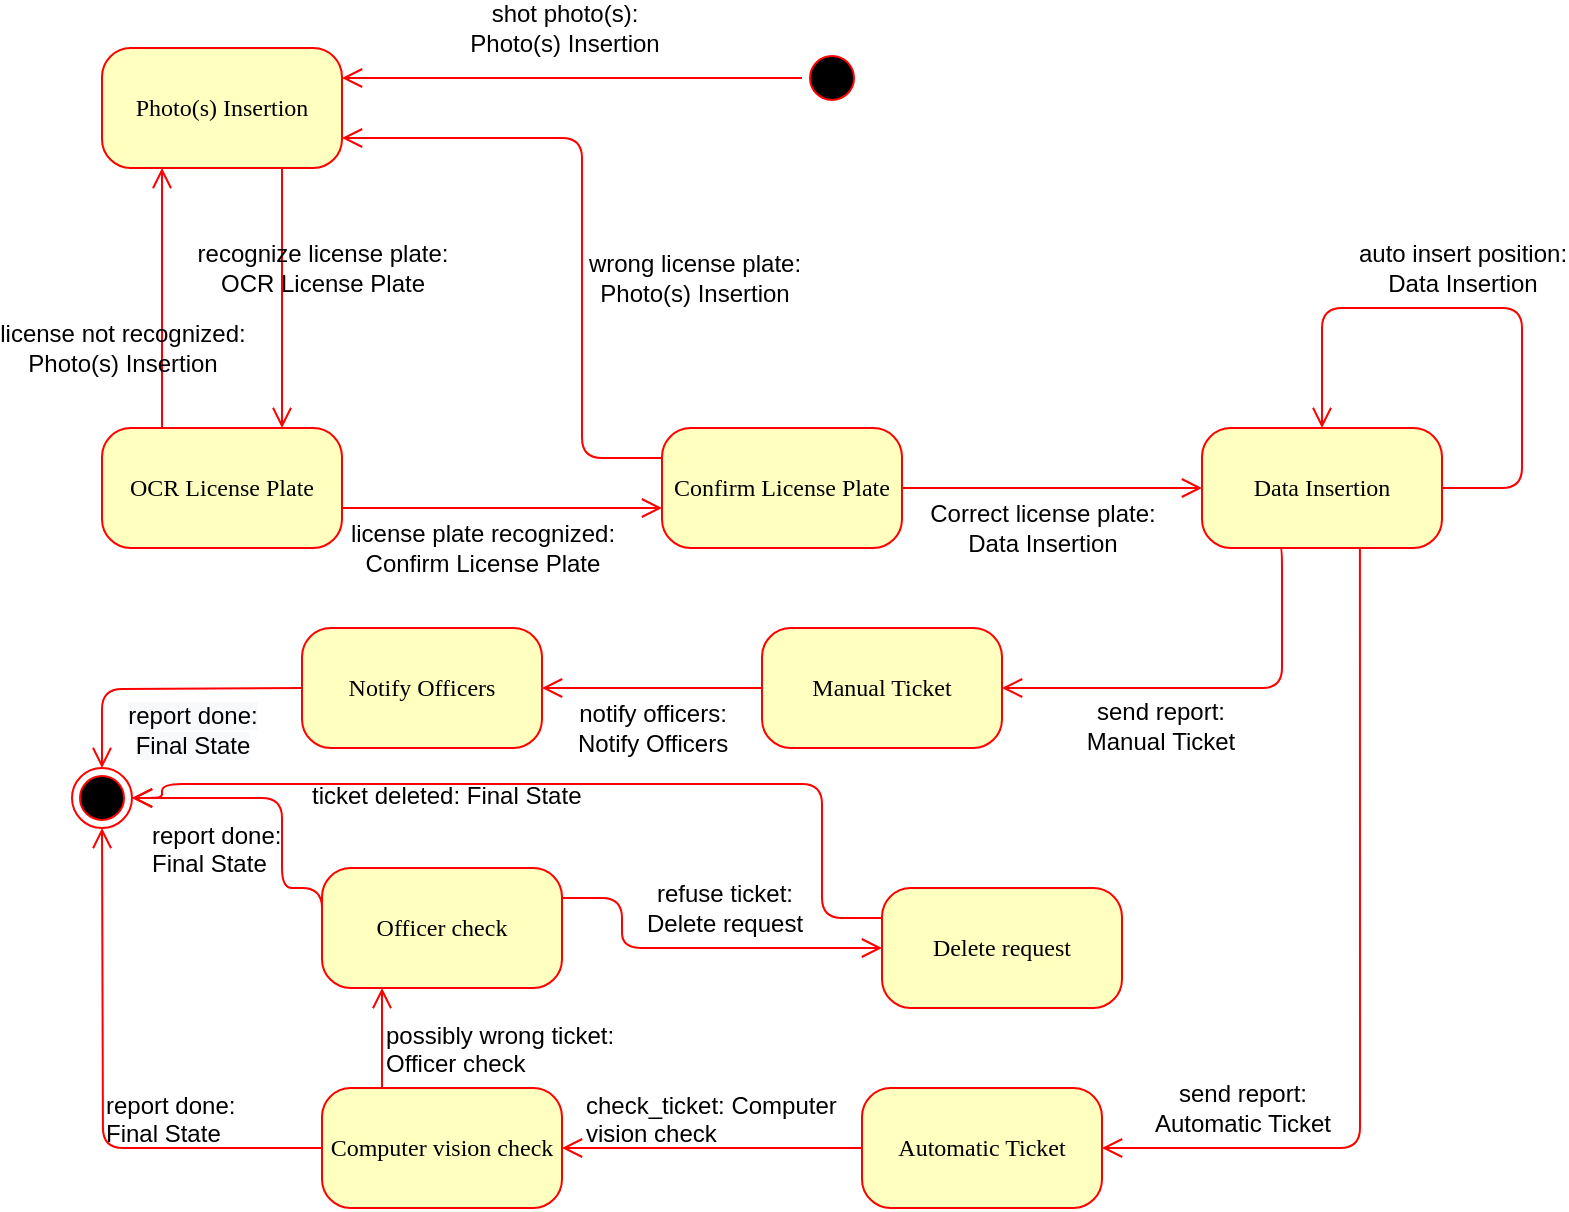 <mxfile version="12.2.6" type="device" pages="1"><diagram name="Page-1" id="58cdce13-f638-feb5-8d6f-7d28b1aa9fa0"><mxGraphModel dx="787" dy="448" grid="1" gridSize="10" guides="1" tooltips="1" connect="1" arrows="1" fold="1" page="1" pageScale="1" pageWidth="1100" pageHeight="850" background="#ffffff" math="0" shadow="0"><root><mxCell id="0"/><mxCell id="1" parent="0"/><mxCell id="382b91b5511bd0f7-1" value="" style="ellipse;html=1;shape=startState;fillColor=#000000;strokeColor=#ff0000;rounded=1;shadow=0;comic=0;labelBackgroundColor=none;fontFamily=Verdana;fontSize=12;fontColor=#000000;align=center;direction=south;" parent="1" vertex="1"><mxGeometry x="590" y="120" width="30" height="30" as="geometry"/></mxCell><mxCell id="382b91b5511bd0f7-5" value="OCR License Plate" style="rounded=1;whiteSpace=wrap;html=1;arcSize=24;fillColor=#ffffc0;strokeColor=#ff0000;shadow=0;comic=0;labelBackgroundColor=none;fontFamily=Verdana;fontSize=12;fontColor=#000000;align=center;" parent="1" vertex="1"><mxGeometry x="240" y="310" width="120" height="60" as="geometry"/></mxCell><mxCell id="382b91b5511bd0f7-6" value="Photo(s) Insertion" style="rounded=1;whiteSpace=wrap;html=1;arcSize=24;fillColor=#ffffc0;strokeColor=#ff0000;shadow=0;comic=0;labelBackgroundColor=none;fontFamily=Verdana;fontSize=12;fontColor=#000000;align=center;" parent="1" vertex="1"><mxGeometry x="240" y="120" width="120" height="60" as="geometry"/></mxCell><mxCell id="382b91b5511bd0f7-9" value="Data Insertion" style="rounded=1;whiteSpace=wrap;html=1;arcSize=24;fillColor=#ffffc0;strokeColor=#ff0000;shadow=0;comic=0;labelBackgroundColor=none;fontFamily=Verdana;fontSize=12;fontColor=#000000;align=center;" parent="1" vertex="1"><mxGeometry x="790" y="310" width="120" height="60" as="geometry"/></mxCell><mxCell id="382b91b5511bd0f7-10" value="Confirm License Plate" style="rounded=1;whiteSpace=wrap;html=1;arcSize=24;fillColor=#ffffc0;strokeColor=#ff0000;shadow=0;comic=0;labelBackgroundColor=none;fontFamily=Verdana;fontSize=12;fontColor=#000000;align=center;" parent="1" vertex="1"><mxGeometry x="520" y="310" width="120" height="60" as="geometry"/></mxCell><mxCell id="2a3bc250acf0617d-9" style="edgeStyle=orthogonalEdgeStyle;html=1;labelBackgroundColor=none;endArrow=open;endSize=8;strokeColor=#ff0000;fontFamily=Verdana;fontSize=12;align=left;entryX=1;entryY=0.25;entryDx=0;entryDy=0;" parent="1" source="382b91b5511bd0f7-1" target="382b91b5511bd0f7-6" edge="1"><mxGeometry relative="1" as="geometry"/></mxCell><mxCell id="ofe5F0DEnw2EiwNaxMWt-1" value="shot photo(s):&lt;br&gt;Photo(s) Insertion" style="text;html=1;resizable=0;points=[];align=center;verticalAlign=middle;labelBackgroundColor=#ffffff;" parent="2a3bc250acf0617d-9" vertex="1" connectable="0"><mxGeometry x="-0.169" y="2" relative="1" as="geometry"><mxPoint x="-24" y="-27" as="offset"/></mxGeometry></mxCell><mxCell id="2a3bc250acf0617d-10" style="edgeStyle=orthogonalEdgeStyle;html=1;labelBackgroundColor=none;endArrow=open;endSize=8;strokeColor=#ff0000;fontFamily=Verdana;fontSize=12;align=left;entryX=0.75;entryY=0;entryDx=0;entryDy=0;exitX=0.75;exitY=1;exitDx=0;exitDy=0;" parent="1" source="382b91b5511bd0f7-6" target="382b91b5511bd0f7-5" edge="1"><mxGeometry relative="1" as="geometry"><Array as="points"/></mxGeometry></mxCell><mxCell id="ofe5F0DEnw2EiwNaxMWt-2" value="recognize license plate:&lt;br&gt;OCR License Plate" style="text;html=1;resizable=0;points=[];align=center;verticalAlign=middle;labelBackgroundColor=none;" parent="2a3bc250acf0617d-10" vertex="1" connectable="0"><mxGeometry x="0.308" relative="1" as="geometry"><mxPoint x="20" y="-35" as="offset"/></mxGeometry></mxCell><mxCell id="2a3bc250acf0617d-12" style="edgeStyle=orthogonalEdgeStyle;html=1;exitX=0.25;exitY=0;entryX=0.25;entryY=1;labelBackgroundColor=none;endArrow=open;endSize=8;strokeColor=#ff0000;fontFamily=Verdana;fontSize=12;align=left;" parent="1" source="382b91b5511bd0f7-5" target="382b91b5511bd0f7-6" edge="1"><mxGeometry relative="1" as="geometry"/></mxCell><mxCell id="ofe5F0DEnw2EiwNaxMWt-3" value="license not recognized:&lt;br&gt;Photo(s) Insertion" style="text;html=1;resizable=0;points=[];align=center;verticalAlign=middle;labelBackgroundColor=none;" parent="2a3bc250acf0617d-12" vertex="1" connectable="0"><mxGeometry x="-0.292" y="3" relative="1" as="geometry"><mxPoint x="-17" y="6" as="offset"/></mxGeometry></mxCell><mxCell id="2a3bc250acf0617d-13" style="edgeStyle=orthogonalEdgeStyle;html=1;labelBackgroundColor=none;endArrow=open;endSize=8;strokeColor=#ff0000;fontFamily=Verdana;fontSize=12;align=left;" parent="1" edge="1"><mxGeometry relative="1" as="geometry"><mxPoint x="360" y="350" as="sourcePoint"/><mxPoint x="520" y="350" as="targetPoint"/><Array as="points"><mxPoint x="520" y="350"/></Array></mxGeometry></mxCell><mxCell id="ofe5F0DEnw2EiwNaxMWt-4" value="license plate recognized:&lt;br&gt;Confirm License Plate" style="text;html=1;resizable=0;points=[];align=center;verticalAlign=middle;labelBackgroundColor=#ffffff;" parent="2a3bc250acf0617d-13" vertex="1" connectable="0"><mxGeometry x="0.138" y="1" relative="1" as="geometry"><mxPoint x="-21" y="21" as="offset"/></mxGeometry></mxCell><mxCell id="2a3bc250acf0617d-14" style="edgeStyle=orthogonalEdgeStyle;html=1;exitX=0;exitY=0.25;entryX=1;entryY=0.75;labelBackgroundColor=none;endArrow=open;endSize=8;strokeColor=#ff0000;fontFamily=Verdana;fontSize=12;align=left;exitDx=0;exitDy=0;entryDx=0;entryDy=0;" parent="1" source="382b91b5511bd0f7-10" target="382b91b5511bd0f7-6" edge="1"><mxGeometry relative="1" as="geometry"><mxPoint x="560" y="245" as="targetPoint"/><Array as="points"><mxPoint x="480" y="325"/><mxPoint x="480" y="165"/></Array></mxGeometry></mxCell><mxCell id="ofe5F0DEnw2EiwNaxMWt-6" value="wrong license plate:&lt;br&gt;Photo(s) Insertion" style="text;html=1;resizable=0;points=[];align=center;verticalAlign=middle;labelBackgroundColor=none;" parent="2a3bc250acf0617d-14" vertex="1" connectable="0"><mxGeometry x="0.475" y="-4" relative="1" as="geometry"><mxPoint x="92" y="74" as="offset"/></mxGeometry></mxCell><mxCell id="2a3bc250acf0617d-15" style="edgeStyle=orthogonalEdgeStyle;html=1;exitX=1;exitY=0.5;entryX=0;entryY=0.5;labelBackgroundColor=none;endArrow=open;endSize=8;strokeColor=#ff0000;fontFamily=Verdana;fontSize=12;align=left;exitDx=0;exitDy=0;entryDx=0;entryDy=0;entryPerimeter=0;" parent="1" source="382b91b5511bd0f7-10" target="382b91b5511bd0f7-9" edge="1"><mxGeometry relative="1" as="geometry"/></mxCell><mxCell id="ofe5F0DEnw2EiwNaxMWt-7" value="Correct license plate:&lt;br&gt;Data Insertion" style="text;html=1;resizable=0;points=[];align=center;verticalAlign=middle;labelBackgroundColor=#ffffff;" parent="2a3bc250acf0617d-15" vertex="1" connectable="0"><mxGeometry x="-0.347" y="-2" relative="1" as="geometry"><mxPoint x="21" y="18" as="offset"/></mxGeometry></mxCell><mxCell id="ofe5F0DEnw2EiwNaxMWt-9" style="edgeStyle=orthogonalEdgeStyle;html=1;exitX=1;exitY=0.5;entryX=0.5;entryY=0;labelBackgroundColor=none;endArrow=open;endSize=8;strokeColor=#ff0000;fontFamily=Verdana;fontSize=12;align=left;exitDx=0;exitDy=0;entryDx=0;entryDy=0;" parent="1" source="382b91b5511bd0f7-9" target="382b91b5511bd0f7-9" edge="1"><mxGeometry relative="1" as="geometry"><mxPoint x="1010" y="370" as="sourcePoint"/><mxPoint x="850" y="195" as="targetPoint"/><Array as="points"><mxPoint x="950" y="340"/><mxPoint x="950" y="250"/><mxPoint x="850" y="250"/></Array></mxGeometry></mxCell><mxCell id="ofe5F0DEnw2EiwNaxMWt-10" value="auto insert position:&lt;br&gt;Data Insertion" style="text;html=1;resizable=0;points=[];align=center;verticalAlign=middle;labelBackgroundColor=none;" parent="ofe5F0DEnw2EiwNaxMWt-9" vertex="1" connectable="0"><mxGeometry x="0.475" y="-4" relative="1" as="geometry"><mxPoint x="54" y="-16" as="offset"/></mxGeometry></mxCell><mxCell id="ofe5F0DEnw2EiwNaxMWt-12" value="" style="ellipse;html=1;shape=endState;fillColor=#000000;strokeColor=#ff0000;rounded=1;shadow=0;comic=0;labelBackgroundColor=none;fontFamily=Verdana;fontSize=12;fontColor=#000000;align=center;" parent="1" vertex="1"><mxGeometry x="225" y="480" width="30" height="30" as="geometry"/></mxCell><mxCell id="ofe5F0DEnw2EiwNaxMWt-15" style="edgeStyle=orthogonalEdgeStyle;html=1;labelBackgroundColor=none;endArrow=open;endSize=8;strokeColor=#ff0000;fontFamily=Verdana;fontSize=12;align=left;exitX=0.658;exitY=1;exitDx=0;exitDy=0;exitPerimeter=0;entryX=1;entryY=0.5;entryDx=0;entryDy=0;" parent="1" source="382b91b5511bd0f7-9" edge="1" target="ofe5F0DEnw2EiwNaxMWt-18"><mxGeometry relative="1" as="geometry"><Array as="points"><mxPoint x="869" y="670"/></Array><mxPoint x="830" y="500" as="sourcePoint"/><mxPoint x="690" y="550" as="targetPoint"/></mxGeometry></mxCell><mxCell id="ofe5F0DEnw2EiwNaxMWt-19" value="send report:&lt;br&gt;Automatic Ticket" style="text;html=1;resizable=0;points=[];align=center;verticalAlign=middle;labelBackgroundColor=#ffffff;" parent="ofe5F0DEnw2EiwNaxMWt-15" vertex="1" connectable="0"><mxGeometry x="0.147" y="1" relative="1" as="geometry"><mxPoint x="-60" y="34" as="offset"/></mxGeometry></mxCell><mxCell id="ofe5F0DEnw2EiwNaxMWt-16" style="edgeStyle=orthogonalEdgeStyle;html=1;labelBackgroundColor=none;endArrow=open;endSize=8;strokeColor=#ff0000;fontFamily=Verdana;fontSize=12;align=left;exitX=0.325;exitY=1;exitDx=0;exitDy=0;exitPerimeter=0;" parent="1" source="382b91b5511bd0f7-9" edge="1"><mxGeometry relative="1" as="geometry"><Array as="points"><mxPoint x="830" y="370"/><mxPoint x="830" y="440"/></Array><mxPoint x="830" y="480" as="sourcePoint"/><mxPoint x="690" y="440" as="targetPoint"/></mxGeometry></mxCell><mxCell id="ofe5F0DEnw2EiwNaxMWt-17" value="Manual Ticket" style="rounded=1;whiteSpace=wrap;html=1;arcSize=24;fillColor=#ffffc0;strokeColor=#ff0000;shadow=0;comic=0;labelBackgroundColor=none;fontFamily=Verdana;fontSize=12;fontColor=#000000;align=center;" parent="1" vertex="1"><mxGeometry x="570" y="410" width="120" height="60" as="geometry"/></mxCell><mxCell id="ofe5F0DEnw2EiwNaxMWt-18" value="Automatic Ticket" style="rounded=1;whiteSpace=wrap;html=1;arcSize=24;fillColor=#ffffc0;strokeColor=#ff0000;shadow=0;comic=0;labelBackgroundColor=none;fontFamily=Verdana;fontSize=12;fontColor=#000000;align=center;" parent="1" vertex="1"><mxGeometry x="620" y="640" width="120" height="60" as="geometry"/></mxCell><mxCell id="ofe5F0DEnw2EiwNaxMWt-20" value="send report:&lt;br&gt;Manual&amp;nbsp;Ticket" style="text;html=1;resizable=0;points=[];align=center;verticalAlign=middle;labelBackgroundColor=#ffffff;" parent="1" vertex="1" connectable="0"><mxGeometry x="770" y="440" as="geometry"><mxPoint x="-1" y="19" as="offset"/></mxGeometry></mxCell><mxCell id="ofe5F0DEnw2EiwNaxMWt-21" value="Notify Officers" style="rounded=1;whiteSpace=wrap;html=1;arcSize=24;fillColor=#ffffc0;strokeColor=#ff0000;shadow=0;comic=0;labelBackgroundColor=none;fontFamily=Verdana;fontSize=12;fontColor=#000000;align=center;" parent="1" vertex="1"><mxGeometry x="340" y="410" width="120" height="60" as="geometry"/></mxCell><mxCell id="ofe5F0DEnw2EiwNaxMWt-22" style="edgeStyle=orthogonalEdgeStyle;html=1;labelBackgroundColor=none;endArrow=open;endSize=8;strokeColor=#ff0000;fontFamily=Verdana;fontSize=12;align=left;exitX=0;exitY=0.5;exitDx=0;exitDy=0;" parent="1" source="ofe5F0DEnw2EiwNaxMWt-17" edge="1"><mxGeometry relative="1" as="geometry"><mxPoint x="560" y="440" as="sourcePoint"/><mxPoint x="460" y="440" as="targetPoint"/><Array as="points"/></mxGeometry></mxCell><mxCell id="ofe5F0DEnw2EiwNaxMWt-24" value="notify officers:&lt;br&gt;Notify Officers" style="text;html=1;resizable=0;points=[];align=center;verticalAlign=middle;labelBackgroundColor=#ffffff;" parent="ofe5F0DEnw2EiwNaxMWt-22" vertex="1" connectable="0"><mxGeometry x="-0.218" y="1" relative="1" as="geometry"><mxPoint x="-12" y="19" as="offset"/></mxGeometry></mxCell><mxCell id="ofe5F0DEnw2EiwNaxMWt-26" style="edgeStyle=orthogonalEdgeStyle;html=1;labelBackgroundColor=none;endArrow=open;endSize=8;strokeColor=#ff0000;fontFamily=Verdana;fontSize=12;align=left;exitX=0;exitY=0.5;exitDx=0;exitDy=0;" parent="1" edge="1" source="jDn0rWChhPMQqaFY12dI-1"><mxGeometry relative="1" as="geometry"><mxPoint x="570" y="549.5" as="sourcePoint"/><mxPoint x="240" y="510" as="targetPoint"/><Array as="points"/></mxGeometry></mxCell><mxCell id="ofe5F0DEnw2EiwNaxMWt-28" style="edgeStyle=orthogonalEdgeStyle;html=1;labelBackgroundColor=none;endArrow=open;endSize=8;strokeColor=#ff0000;fontFamily=Verdana;fontSize=12;align=left;exitX=0;exitY=0.5;exitDx=0;exitDy=0;entryX=0.5;entryY=0;entryDx=0;entryDy=0;" parent="1" target="ofe5F0DEnw2EiwNaxMWt-12" edge="1"><mxGeometry relative="1" as="geometry"><mxPoint x="340" y="440" as="sourcePoint"/><mxPoint x="240" y="470" as="targetPoint"/><Array as="points"/></mxGeometry></mxCell><mxCell id="6D6B_FZux-LPtAmSfIcj-4" value="&lt;span style=&quot;text-align: left ; background-color: rgb(248 , 249 , 250)&quot;&gt;report done:&lt;br&gt;Final State&lt;/span&gt;" style="text;html=1;resizable=0;points=[];align=center;verticalAlign=middle;labelBackgroundColor=#ffffff;" parent="ofe5F0DEnw2EiwNaxMWt-28" vertex="1" connectable="0"><mxGeometry y="1" relative="1" as="geometry"><mxPoint x="15" y="19" as="offset"/></mxGeometry></mxCell><UserObject label="report done:&lt;br&gt;Final State" link="report done:Final State" id="6D6B_FZux-LPtAmSfIcj-2"><mxCell style="text;html=1;" parent="1" vertex="1"><mxGeometry x="240" y="635" width="80" height="30" as="geometry"/></mxCell></UserObject><mxCell id="jDn0rWChhPMQqaFY12dI-1" value="Computer vision check" style="rounded=1;whiteSpace=wrap;html=1;arcSize=24;fillColor=#ffffc0;strokeColor=#ff0000;shadow=0;comic=0;labelBackgroundColor=none;fontFamily=Verdana;fontSize=12;fontColor=#000000;align=center;" vertex="1" parent="1"><mxGeometry x="350" y="640" width="120" height="60" as="geometry"/></mxCell><mxCell id="jDn0rWChhPMQqaFY12dI-4" style="edgeStyle=orthogonalEdgeStyle;html=1;labelBackgroundColor=none;endArrow=open;endSize=8;strokeColor=#ff0000;fontFamily=Verdana;fontSize=12;align=left;exitX=0;exitY=0.5;exitDx=0;exitDy=0;entryX=1;entryY=0.5;entryDx=0;entryDy=0;" edge="1" parent="1" source="ofe5F0DEnw2EiwNaxMWt-18" target="jDn0rWChhPMQqaFY12dI-1"><mxGeometry relative="1" as="geometry"><mxPoint x="570" y="660" as="sourcePoint"/><mxPoint x="440" y="620" as="targetPoint"/><Array as="points"/></mxGeometry></mxCell><UserObject label="check_ticket: Computer&lt;br&gt;vision check" link="report done:Final State" id="jDn0rWChhPMQqaFY12dI-5"><mxCell style="text;html=1;" vertex="1" parent="1"><mxGeometry x="480" y="635" width="150" height="30" as="geometry"/></mxCell></UserObject><mxCell id="jDn0rWChhPMQqaFY12dI-6" value="Officer check" style="rounded=1;whiteSpace=wrap;html=1;arcSize=24;fillColor=#ffffc0;strokeColor=#ff0000;shadow=0;comic=0;labelBackgroundColor=none;fontFamily=Verdana;fontSize=12;fontColor=#000000;align=center;" vertex="1" parent="1"><mxGeometry x="350" y="530" width="120" height="60" as="geometry"/></mxCell><mxCell id="jDn0rWChhPMQqaFY12dI-7" style="edgeStyle=orthogonalEdgeStyle;html=1;labelBackgroundColor=none;endArrow=open;endSize=8;strokeColor=#ff0000;fontFamily=Verdana;fontSize=12;align=left;exitX=0.25;exitY=0;exitDx=0;exitDy=0;entryX=0.25;entryY=1;entryDx=0;entryDy=0;" edge="1" parent="1" source="jDn0rWChhPMQqaFY12dI-1" target="jDn0rWChhPMQqaFY12dI-6"><mxGeometry relative="1" as="geometry"><mxPoint x="360" y="650" as="sourcePoint"/><mxPoint x="250" y="520" as="targetPoint"/><Array as="points"/></mxGeometry></mxCell><UserObject label="possibly wrong ticket:&lt;br&gt;Officer check" link="report done:Final State" id="jDn0rWChhPMQqaFY12dI-8"><mxCell style="text;html=1;" vertex="1" parent="1"><mxGeometry x="380" y="600" width="80" height="30" as="geometry"/></mxCell></UserObject><mxCell id="jDn0rWChhPMQqaFY12dI-9" style="edgeStyle=orthogonalEdgeStyle;html=1;labelBackgroundColor=none;endArrow=open;endSize=8;strokeColor=#ff0000;fontFamily=Verdana;fontSize=12;align=left;exitX=0;exitY=0.5;exitDx=0;exitDy=0;entryX=1;entryY=0.5;entryDx=0;entryDy=0;" edge="1" parent="1" source="jDn0rWChhPMQqaFY12dI-6" target="ofe5F0DEnw2EiwNaxMWt-12"><mxGeometry relative="1" as="geometry"><mxPoint x="360" y="650" as="sourcePoint"/><mxPoint x="250" y="520" as="targetPoint"/><Array as="points"><mxPoint x="330" y="540"/><mxPoint x="330" y="495"/></Array></mxGeometry></mxCell><UserObject label="report done:&lt;br&gt;Final State" link="report done:Final State" id="jDn0rWChhPMQqaFY12dI-10"><mxCell style="text;html=1;" vertex="1" parent="1"><mxGeometry x="262.5" y="500" width="80" height="30" as="geometry"/></mxCell></UserObject><mxCell id="jDn0rWChhPMQqaFY12dI-12" style="edgeStyle=orthogonalEdgeStyle;html=1;labelBackgroundColor=none;endArrow=open;endSize=8;strokeColor=#ff0000;fontFamily=Verdana;fontSize=12;align=left;exitX=1;exitY=0.25;exitDx=0;exitDy=0;entryX=0;entryY=0.5;entryDx=0;entryDy=0;" edge="1" parent="1" source="jDn0rWChhPMQqaFY12dI-6" target="jDn0rWChhPMQqaFY12dI-14"><mxGeometry relative="1" as="geometry"><mxPoint x="605" y="560" as="sourcePoint"/><mxPoint x="610" y="525" as="targetPoint"/><Array as="points"><mxPoint x="500" y="545"/><mxPoint x="500" y="570"/></Array></mxGeometry></mxCell><mxCell id="jDn0rWChhPMQqaFY12dI-13" value="refuse ticket: &lt;br&gt;Delete request" style="text;html=1;resizable=0;points=[];align=center;verticalAlign=middle;labelBackgroundColor=#ffffff;" vertex="1" connectable="0" parent="jDn0rWChhPMQqaFY12dI-12"><mxGeometry x="-0.218" y="1" relative="1" as="geometry"><mxPoint x="33" y="-19" as="offset"/></mxGeometry></mxCell><mxCell id="jDn0rWChhPMQqaFY12dI-14" value="Delete request" style="rounded=1;whiteSpace=wrap;html=1;arcSize=24;fillColor=#ffffc0;strokeColor=#ff0000;shadow=0;comic=0;labelBackgroundColor=none;fontFamily=Verdana;fontSize=12;fontColor=#000000;align=center;" vertex="1" parent="1"><mxGeometry x="630" y="540" width="120" height="60" as="geometry"/></mxCell><UserObject label="ticket deleted: Final State" link="report done:Final State" id="jDn0rWChhPMQqaFY12dI-18"><mxCell style="text;html=1;" vertex="1" parent="1"><mxGeometry x="342.5" y="480" width="190" height="25" as="geometry"/></mxCell></UserObject><mxCell id="jDn0rWChhPMQqaFY12dI-20" style="edgeStyle=orthogonalEdgeStyle;html=1;labelBackgroundColor=none;endArrow=open;endSize=8;strokeColor=#ff0000;fontFamily=Verdana;fontSize=12;align=left;exitX=0;exitY=0.25;exitDx=0;exitDy=0;entryX=1;entryY=0.5;entryDx=0;entryDy=0;" edge="1" parent="1" source="jDn0rWChhPMQqaFY12dI-14" target="ofe5F0DEnw2EiwNaxMWt-12"><mxGeometry relative="1" as="geometry"><mxPoint x="620" y="510" as="sourcePoint"/><mxPoint x="170" y="420" as="targetPoint"/><Array as="points"><mxPoint x="600" y="555"/><mxPoint x="600" y="488"/><mxPoint x="270" y="488"/><mxPoint x="270" y="495"/></Array></mxGeometry></mxCell></root></mxGraphModel></diagram></mxfile>